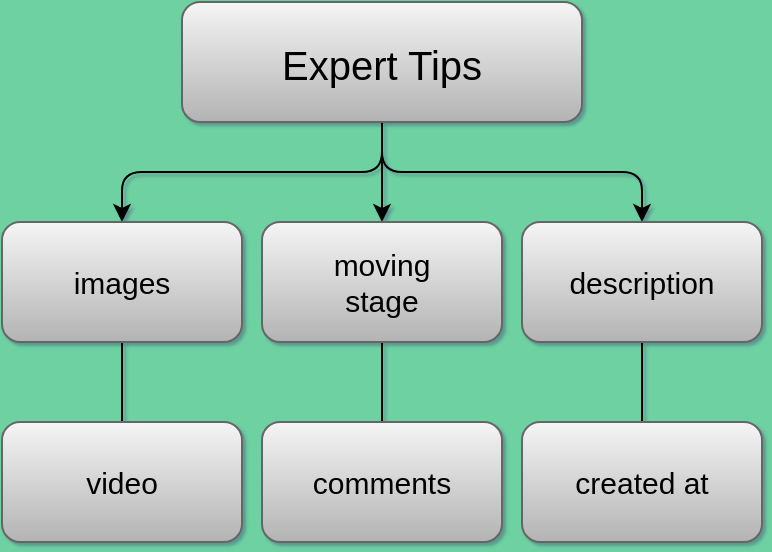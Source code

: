 <mxfile version="13.9.9" type="device"><diagram id="yDatW17nh9ocOXmkC3tT" name="Page-1"><mxGraphModel dx="1270" dy="-1651" grid="1" gridSize="10" guides="1" tooltips="1" connect="1" arrows="1" fold="1" page="1" pageScale="1" pageWidth="1169" pageHeight="827" background="#6DD1A1" math="0" shadow="1"><root><mxCell id="0"/><mxCell id="1" parent="0"/><mxCell id="zXJ641qDxhuPR2AMi9IU-32" value="" style="edgeStyle=orthogonalEdgeStyle;orthogonalLoop=1;jettySize=auto;html=1;" parent="1" source="zXJ641qDxhuPR2AMi9IU-35" target="zXJ641qDxhuPR2AMi9IU-37" edge="1"><mxGeometry relative="1" as="geometry"/></mxCell><mxCell id="zXJ641qDxhuPR2AMi9IU-33" value="" style="edgeStyle=orthogonalEdgeStyle;orthogonalLoop=1;jettySize=auto;html=1;" parent="1" source="zXJ641qDxhuPR2AMi9IU-35" target="zXJ641qDxhuPR2AMi9IU-39" edge="1"><mxGeometry relative="1" as="geometry"/></mxCell><mxCell id="zXJ641qDxhuPR2AMi9IU-34" value="" style="edgeStyle=orthogonalEdgeStyle;orthogonalLoop=1;jettySize=auto;html=1;" parent="1" source="zXJ641qDxhuPR2AMi9IU-35" target="zXJ641qDxhuPR2AMi9IU-41" edge="1"><mxGeometry relative="1" as="geometry"/></mxCell><mxCell id="zXJ641qDxhuPR2AMi9IU-35" value="Expert Tips" style="fontSize=20;fillColor=#f5f5f5;strokeColor=#666666;gradientColor=#b3b3b3;rounded=1;" parent="1" vertex="1"><mxGeometry x="400" y="2650" width="200" height="60" as="geometry"/></mxCell><mxCell id="zXJ641qDxhuPR2AMi9IU-36" value="" style="edgeStyle=orthogonalEdgeStyle;orthogonalLoop=1;jettySize=auto;html=1;endArrow=none;endFill=0;" parent="1" source="zXJ641qDxhuPR2AMi9IU-37" target="zXJ641qDxhuPR2AMi9IU-42" edge="1"><mxGeometry relative="1" as="geometry"/></mxCell><mxCell id="zXJ641qDxhuPR2AMi9IU-37" value="images" style="whiteSpace=wrap;html=1;fontSize=15;fillColor=#f5f5f5;strokeColor=#666666;gradientColor=#b3b3b3;rounded=1;" parent="1" vertex="1"><mxGeometry x="310" y="2760" width="120" height="60" as="geometry"/></mxCell><mxCell id="zXJ641qDxhuPR2AMi9IU-38" value="" style="edgeStyle=orthogonalEdgeStyle;orthogonalLoop=1;jettySize=auto;html=1;endFill=0;endArrow=none;" parent="1" source="zXJ641qDxhuPR2AMi9IU-39" target="zXJ641qDxhuPR2AMi9IU-43" edge="1"><mxGeometry relative="1" as="geometry"/></mxCell><mxCell id="zXJ641qDxhuPR2AMi9IU-39" value="moving&lt;br&gt;stage" style="whiteSpace=wrap;html=1;fontSize=15;fillColor=#f5f5f5;strokeColor=#666666;gradientColor=#b3b3b3;rounded=1;" parent="1" vertex="1"><mxGeometry x="440" y="2760" width="120" height="60" as="geometry"/></mxCell><mxCell id="zXJ641qDxhuPR2AMi9IU-40" value="" style="edgeStyle=orthogonalEdgeStyle;orthogonalLoop=1;jettySize=auto;html=1;endFill=0;endArrow=none;" parent="1" source="zXJ641qDxhuPR2AMi9IU-41" target="zXJ641qDxhuPR2AMi9IU-44" edge="1"><mxGeometry relative="1" as="geometry"/></mxCell><mxCell id="zXJ641qDxhuPR2AMi9IU-41" value="description" style="whiteSpace=wrap;html=1;fontSize=15;fillColor=#f5f5f5;strokeColor=#666666;gradientColor=#b3b3b3;rounded=1;" parent="1" vertex="1"><mxGeometry x="570" y="2760" width="120" height="60" as="geometry"/></mxCell><mxCell id="zXJ641qDxhuPR2AMi9IU-42" value="video" style="whiteSpace=wrap;html=1;fontSize=15;fillColor=#f5f5f5;strokeColor=#666666;gradientColor=#b3b3b3;rounded=1;" parent="1" vertex="1"><mxGeometry x="310" y="2860" width="120" height="60" as="geometry"/></mxCell><mxCell id="zXJ641qDxhuPR2AMi9IU-43" value="comments" style="whiteSpace=wrap;html=1;fontSize=15;fillColor=#f5f5f5;strokeColor=#666666;gradientColor=#b3b3b3;rounded=1;" parent="1" vertex="1"><mxGeometry x="440" y="2860" width="120" height="60" as="geometry"/></mxCell><mxCell id="zXJ641qDxhuPR2AMi9IU-44" value="created at" style="whiteSpace=wrap;html=1;fontSize=15;fillColor=#f5f5f5;strokeColor=#666666;gradientColor=#b3b3b3;rounded=1;" parent="1" vertex="1"><mxGeometry x="570" y="2860" width="120" height="60" as="geometry"/></mxCell></root></mxGraphModel></diagram></mxfile>